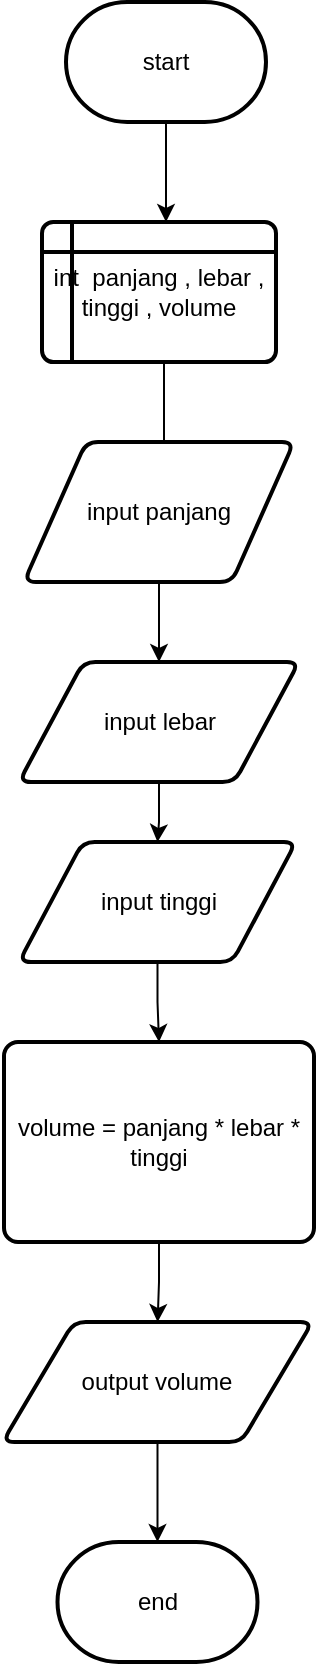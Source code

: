<mxfile version="20.3.0" type="device"><diagram id="UmX1nGR_2_3zkhvaRGqt" name="Page-1"><mxGraphModel dx="1038" dy="1639" grid="1" gridSize="10" guides="1" tooltips="1" connect="1" arrows="1" fold="1" page="1" pageScale="1" pageWidth="850" pageHeight="1100" math="0" shadow="0"><root><mxCell id="0"/><mxCell id="1" parent="0"/><mxCell id="CvPCilTMAt2idU11hOU1-1" value="start" style="strokeWidth=2;html=1;shape=mxgraph.flowchart.terminator;whiteSpace=wrap;" vertex="1" parent="1"><mxGeometry x="375" y="-1080" width="100" height="60" as="geometry"/></mxCell><mxCell id="CvPCilTMAt2idU11hOU1-4" value="" style="endArrow=classic;html=1;rounded=0;exitX=0.5;exitY=1;exitDx=0;exitDy=0;exitPerimeter=0;" edge="1" parent="1" source="CvPCilTMAt2idU11hOU1-1"><mxGeometry width="50" height="50" relative="1" as="geometry"><mxPoint x="400" y="-970" as="sourcePoint"/><mxPoint x="425" y="-970" as="targetPoint"/></mxGeometry></mxCell><mxCell id="CvPCilTMAt2idU11hOU1-14" value="" style="endArrow=classic;html=1;rounded=0;exitX=0.5;exitY=1;exitDx=0;exitDy=0;exitPerimeter=0;" edge="1" parent="1"><mxGeometry width="50" height="50" relative="1" as="geometry"><mxPoint x="424" y="-900" as="sourcePoint"/><mxPoint x="424" y="-850" as="targetPoint"/></mxGeometry></mxCell><mxCell id="CvPCilTMAt2idU11hOU1-28" value="int&amp;nbsp; panjang , lebar , tinggi , volume" style="shape=internalStorage;whiteSpace=wrap;html=1;dx=15;dy=15;rounded=1;arcSize=8;strokeWidth=2;" vertex="1" parent="1"><mxGeometry x="363" y="-970" width="117" height="70" as="geometry"/></mxCell><mxCell id="CvPCilTMAt2idU11hOU1-32" value="" style="edgeStyle=orthogonalEdgeStyle;rounded=0;orthogonalLoop=1;jettySize=auto;html=1;" edge="1" parent="1" source="CvPCilTMAt2idU11hOU1-29" target="CvPCilTMAt2idU11hOU1-31"><mxGeometry relative="1" as="geometry"/></mxCell><mxCell id="CvPCilTMAt2idU11hOU1-29" value="input panjang" style="shape=parallelogram;html=1;strokeWidth=2;perimeter=parallelogramPerimeter;whiteSpace=wrap;rounded=1;arcSize=12;size=0.23;" vertex="1" parent="1"><mxGeometry x="354" y="-860" width="135" height="70" as="geometry"/></mxCell><mxCell id="CvPCilTMAt2idU11hOU1-34" value="" style="edgeStyle=orthogonalEdgeStyle;rounded=0;orthogonalLoop=1;jettySize=auto;html=1;" edge="1" parent="1" source="CvPCilTMAt2idU11hOU1-31" target="CvPCilTMAt2idU11hOU1-33"><mxGeometry relative="1" as="geometry"/></mxCell><mxCell id="CvPCilTMAt2idU11hOU1-31" value="input lebar" style="shape=parallelogram;html=1;strokeWidth=2;perimeter=parallelogramPerimeter;whiteSpace=wrap;rounded=1;arcSize=12;size=0.23;" vertex="1" parent="1"><mxGeometry x="351.5" y="-750" width="140" height="60" as="geometry"/></mxCell><mxCell id="CvPCilTMAt2idU11hOU1-38" value="" style="edgeStyle=orthogonalEdgeStyle;rounded=0;orthogonalLoop=1;jettySize=auto;html=1;" edge="1" parent="1" source="CvPCilTMAt2idU11hOU1-33" target="CvPCilTMAt2idU11hOU1-36"><mxGeometry relative="1" as="geometry"/></mxCell><mxCell id="CvPCilTMAt2idU11hOU1-33" value="input tinggi" style="shape=parallelogram;html=1;strokeWidth=2;perimeter=parallelogramPerimeter;whiteSpace=wrap;rounded=1;arcSize=12;size=0.23;" vertex="1" parent="1"><mxGeometry x="351.5" y="-660" width="138.5" height="60" as="geometry"/></mxCell><mxCell id="CvPCilTMAt2idU11hOU1-39" value="" style="edgeStyle=orthogonalEdgeStyle;rounded=0;orthogonalLoop=1;jettySize=auto;html=1;" edge="1" parent="1" source="CvPCilTMAt2idU11hOU1-36" target="CvPCilTMAt2idU11hOU1-37"><mxGeometry relative="1" as="geometry"/></mxCell><mxCell id="CvPCilTMAt2idU11hOU1-36" value="volume = panjang * lebar * tinggi" style="rounded=1;whiteSpace=wrap;html=1;absoluteArcSize=1;arcSize=14;strokeWidth=2;" vertex="1" parent="1"><mxGeometry x="344" y="-560" width="155" height="100" as="geometry"/></mxCell><mxCell id="CvPCilTMAt2idU11hOU1-41" value="" style="edgeStyle=orthogonalEdgeStyle;rounded=0;orthogonalLoop=1;jettySize=auto;html=1;" edge="1" parent="1" source="CvPCilTMAt2idU11hOU1-37" target="CvPCilTMAt2idU11hOU1-40"><mxGeometry relative="1" as="geometry"/></mxCell><mxCell id="CvPCilTMAt2idU11hOU1-37" value="output volume" style="shape=parallelogram;html=1;strokeWidth=2;perimeter=parallelogramPerimeter;whiteSpace=wrap;rounded=1;arcSize=12;size=0.23;" vertex="1" parent="1"><mxGeometry x="343.25" y="-420" width="155" height="60" as="geometry"/></mxCell><mxCell id="CvPCilTMAt2idU11hOU1-40" value="end" style="strokeWidth=2;html=1;shape=mxgraph.flowchart.terminator;whiteSpace=wrap;" vertex="1" parent="1"><mxGeometry x="370.75" y="-310" width="100" height="60" as="geometry"/></mxCell></root></mxGraphModel></diagram></mxfile>